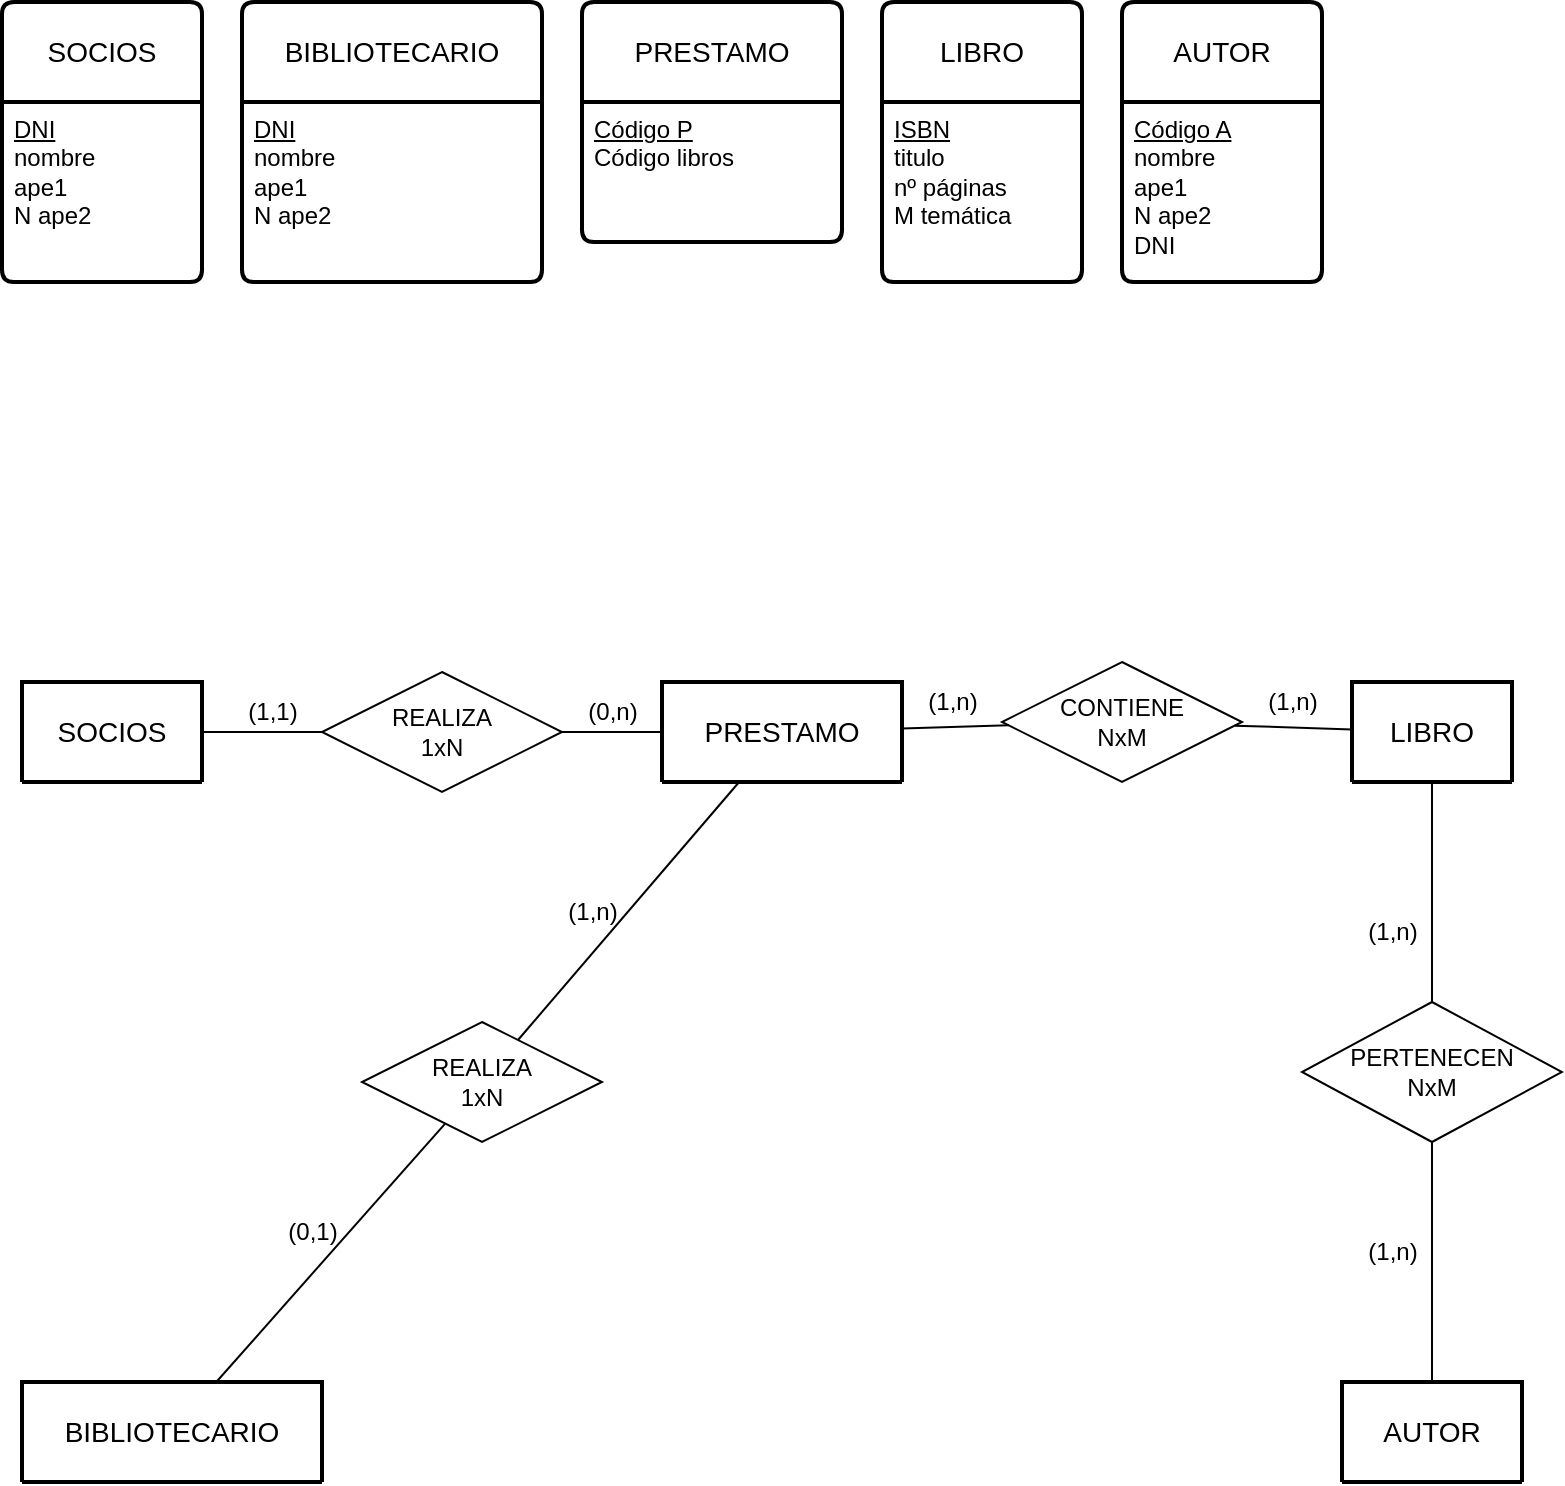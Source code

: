 <mxfile version="21.8.2" type="device">
  <diagram name="Página-1" id="B_3B0nTwPstif08axOng">
    <mxGraphModel dx="862" dy="786" grid="1" gridSize="10" guides="1" tooltips="1" connect="1" arrows="1" fold="1" page="1" pageScale="1" pageWidth="827" pageHeight="1169" math="0" shadow="0">
      <root>
        <mxCell id="0" />
        <mxCell id="1" parent="0" />
        <mxCell id="6m9l9gmzd3wI4YTbqj8u-1" value="SOCIOS" style="swimlane;childLayout=stackLayout;horizontal=1;startSize=50;horizontalStack=0;rounded=1;fontSize=14;fontStyle=0;strokeWidth=2;resizeParent=0;resizeLast=1;shadow=0;dashed=0;align=center;arcSize=4;whiteSpace=wrap;html=1;" vertex="1" parent="1">
          <mxGeometry x="10" y="20" width="100" height="140" as="geometry" />
        </mxCell>
        <mxCell id="6m9l9gmzd3wI4YTbqj8u-2" value="&lt;u&gt;DNI&lt;/u&gt;&lt;br&gt;nombre&lt;br&gt;ape1&lt;br&gt;N ape2&lt;br&gt;" style="align=left;strokeColor=none;fillColor=none;spacingLeft=4;fontSize=12;verticalAlign=top;resizable=0;rotatable=0;part=1;html=1;" vertex="1" parent="6m9l9gmzd3wI4YTbqj8u-1">
          <mxGeometry y="50" width="100" height="90" as="geometry" />
        </mxCell>
        <mxCell id="6m9l9gmzd3wI4YTbqj8u-3" value="BIBLIOTECARIO" style="swimlane;childLayout=stackLayout;horizontal=1;startSize=50;horizontalStack=0;rounded=1;fontSize=14;fontStyle=0;strokeWidth=2;resizeParent=0;resizeLast=1;shadow=0;dashed=0;align=center;arcSize=4;whiteSpace=wrap;html=1;" vertex="1" parent="1">
          <mxGeometry x="130" y="20" width="150" height="140" as="geometry" />
        </mxCell>
        <mxCell id="6m9l9gmzd3wI4YTbqj8u-4" value="&lt;u&gt;DNI&lt;/u&gt;&lt;br&gt;nombre&lt;br&gt;ape1&lt;br&gt;N ape2&lt;br&gt;" style="align=left;strokeColor=none;fillColor=none;spacingLeft=4;fontSize=12;verticalAlign=top;resizable=0;rotatable=0;part=1;html=1;" vertex="1" parent="6m9l9gmzd3wI4YTbqj8u-3">
          <mxGeometry y="50" width="150" height="90" as="geometry" />
        </mxCell>
        <mxCell id="6m9l9gmzd3wI4YTbqj8u-5" value="PRESTAMO" style="swimlane;childLayout=stackLayout;horizontal=1;startSize=50;horizontalStack=0;rounded=1;fontSize=14;fontStyle=0;strokeWidth=2;resizeParent=0;resizeLast=1;shadow=0;dashed=0;align=center;arcSize=4;whiteSpace=wrap;html=1;" vertex="1" parent="1">
          <mxGeometry x="300" y="20" width="130" height="120" as="geometry" />
        </mxCell>
        <mxCell id="6m9l9gmzd3wI4YTbqj8u-6" value="&lt;u&gt;Código P&lt;/u&gt;&lt;br&gt;Código libros" style="align=left;strokeColor=none;fillColor=none;spacingLeft=4;fontSize=12;verticalAlign=top;resizable=0;rotatable=0;part=1;html=1;" vertex="1" parent="6m9l9gmzd3wI4YTbqj8u-5">
          <mxGeometry y="50" width="130" height="70" as="geometry" />
        </mxCell>
        <mxCell id="6m9l9gmzd3wI4YTbqj8u-7" value="LIBRO" style="swimlane;childLayout=stackLayout;horizontal=1;startSize=50;horizontalStack=0;rounded=1;fontSize=14;fontStyle=0;strokeWidth=2;resizeParent=0;resizeLast=1;shadow=0;dashed=0;align=center;arcSize=4;whiteSpace=wrap;html=1;" vertex="1" parent="1">
          <mxGeometry x="450" y="20" width="100" height="140" as="geometry" />
        </mxCell>
        <mxCell id="6m9l9gmzd3wI4YTbqj8u-8" value="&lt;u&gt;ISBN&lt;/u&gt;&lt;br&gt;titulo&lt;br&gt;nº páginas&lt;br&gt;M temática" style="align=left;strokeColor=none;fillColor=none;spacingLeft=4;fontSize=12;verticalAlign=top;resizable=0;rotatable=0;part=1;html=1;" vertex="1" parent="6m9l9gmzd3wI4YTbqj8u-7">
          <mxGeometry y="50" width="100" height="90" as="geometry" />
        </mxCell>
        <mxCell id="6m9l9gmzd3wI4YTbqj8u-9" value="AUTOR" style="swimlane;childLayout=stackLayout;horizontal=1;startSize=50;horizontalStack=0;rounded=1;fontSize=14;fontStyle=0;strokeWidth=2;resizeParent=0;resizeLast=1;shadow=0;dashed=0;align=center;arcSize=4;whiteSpace=wrap;html=1;" vertex="1" parent="1">
          <mxGeometry x="570" y="20" width="100" height="140" as="geometry" />
        </mxCell>
        <mxCell id="6m9l9gmzd3wI4YTbqj8u-10" value="&lt;u&gt;Código A&lt;/u&gt;&lt;br&gt;nombre&lt;br&gt;ape1&lt;br&gt;N ape2&lt;br&gt;DNI&lt;br&gt;" style="align=left;strokeColor=none;fillColor=none;spacingLeft=4;fontSize=12;verticalAlign=top;resizable=0;rotatable=0;part=1;html=1;" vertex="1" parent="6m9l9gmzd3wI4YTbqj8u-9">
          <mxGeometry y="50" width="100" height="90" as="geometry" />
        </mxCell>
        <mxCell id="6m9l9gmzd3wI4YTbqj8u-11" value="SOCIOS" style="swimlane;childLayout=stackLayout;horizontal=1;startSize=50;horizontalStack=0;rounded=1;fontSize=14;fontStyle=0;strokeWidth=2;resizeParent=0;resizeLast=1;shadow=0;dashed=0;align=center;arcSize=4;whiteSpace=wrap;html=1;" vertex="1" collapsed="1" parent="1">
          <mxGeometry x="20" y="360" width="90" height="50" as="geometry">
            <mxRectangle x="10" y="330" width="160" height="140" as="alternateBounds" />
          </mxGeometry>
        </mxCell>
        <mxCell id="6m9l9gmzd3wI4YTbqj8u-12" value="&lt;u&gt;DNI&lt;/u&gt;&lt;br&gt;nombre&lt;br&gt;ape1&lt;br&gt;N ape2&lt;br&gt;préstamos" style="align=left;strokeColor=none;fillColor=none;spacingLeft=4;fontSize=12;verticalAlign=top;resizable=0;rotatable=0;part=1;html=1;" vertex="1" parent="6m9l9gmzd3wI4YTbqj8u-11">
          <mxGeometry y="50" width="160" height="90" as="geometry" />
        </mxCell>
        <mxCell id="6m9l9gmzd3wI4YTbqj8u-13" value="BIBLIOTECARIO" style="swimlane;childLayout=stackLayout;horizontal=1;startSize=50;horizontalStack=0;rounded=1;fontSize=14;fontStyle=0;strokeWidth=2;resizeParent=0;resizeLast=1;shadow=0;dashed=0;align=center;arcSize=4;whiteSpace=wrap;html=1;" vertex="1" collapsed="1" parent="1">
          <mxGeometry x="20" y="710" width="150" height="50" as="geometry">
            <mxRectangle x="180" y="260" width="160" height="140" as="alternateBounds" />
          </mxGeometry>
        </mxCell>
        <mxCell id="6m9l9gmzd3wI4YTbqj8u-14" value="&lt;u&gt;DNI&lt;/u&gt;&lt;br&gt;nombre&lt;br&gt;ape1&lt;br&gt;N ape2&lt;br&gt;prestamos" style="align=left;strokeColor=none;fillColor=none;spacingLeft=4;fontSize=12;verticalAlign=top;resizable=0;rotatable=0;part=1;html=1;" vertex="1" parent="6m9l9gmzd3wI4YTbqj8u-13">
          <mxGeometry y="50" width="160" height="90" as="geometry" />
        </mxCell>
        <mxCell id="6m9l9gmzd3wI4YTbqj8u-15" value="PRESTAMO" style="swimlane;childLayout=stackLayout;horizontal=1;startSize=50;horizontalStack=0;rounded=1;fontSize=14;fontStyle=0;strokeWidth=2;resizeParent=0;resizeLast=1;shadow=0;dashed=0;align=center;arcSize=4;whiteSpace=wrap;html=1;" vertex="1" collapsed="1" parent="1">
          <mxGeometry x="340" y="360" width="120" height="50" as="geometry">
            <mxRectangle x="370" y="295" width="160" height="120" as="alternateBounds" />
          </mxGeometry>
        </mxCell>
        <mxCell id="6m9l9gmzd3wI4YTbqj8u-16" value="&lt;u&gt;Código P&lt;/u&gt;&lt;br&gt;socio&lt;br&gt;bibliotecario&lt;br&gt;Código libros" style="align=left;strokeColor=none;fillColor=none;spacingLeft=4;fontSize=12;verticalAlign=top;resizable=0;rotatable=0;part=1;html=1;" vertex="1" parent="6m9l9gmzd3wI4YTbqj8u-15">
          <mxGeometry y="50" width="160" height="70" as="geometry" />
        </mxCell>
        <mxCell id="6m9l9gmzd3wI4YTbqj8u-17" value="LIBRO" style="swimlane;childLayout=stackLayout;horizontal=1;startSize=50;horizontalStack=0;rounded=1;fontSize=14;fontStyle=0;strokeWidth=2;resizeParent=0;resizeLast=1;shadow=0;dashed=0;align=center;arcSize=4;whiteSpace=wrap;html=1;" vertex="1" collapsed="1" parent="1">
          <mxGeometry x="685" y="360" width="80" height="50" as="geometry">
            <mxRectangle x="550" y="310" width="160" height="140" as="alternateBounds" />
          </mxGeometry>
        </mxCell>
        <mxCell id="6m9l9gmzd3wI4YTbqj8u-18" value="&lt;u&gt;ISBN&lt;/u&gt;&lt;br&gt;titulo&lt;br&gt;nº páginas&lt;br&gt;autor/autores&lt;br&gt;temática" style="align=left;strokeColor=none;fillColor=none;spacingLeft=4;fontSize=12;verticalAlign=top;resizable=0;rotatable=0;part=1;html=1;" vertex="1" parent="6m9l9gmzd3wI4YTbqj8u-17">
          <mxGeometry y="50" width="160" height="90" as="geometry" />
        </mxCell>
        <mxCell id="6m9l9gmzd3wI4YTbqj8u-19" value="AUTOR" style="swimlane;childLayout=stackLayout;horizontal=1;startSize=50;horizontalStack=0;rounded=1;fontSize=14;fontStyle=0;strokeWidth=2;resizeParent=0;resizeLast=1;shadow=0;dashed=0;align=center;arcSize=4;whiteSpace=wrap;html=1;" vertex="1" collapsed="1" parent="1">
          <mxGeometry x="680" y="710" width="90" height="50" as="geometry">
            <mxRectangle x="490" y="430" width="160" height="140" as="alternateBounds" />
          </mxGeometry>
        </mxCell>
        <mxCell id="6m9l9gmzd3wI4YTbqj8u-20" value="&lt;u&gt;Código A&lt;/u&gt;&lt;br&gt;nombre&lt;br&gt;ape1&lt;br&gt;N ape2&lt;br&gt;DNI" style="align=left;strokeColor=none;fillColor=none;spacingLeft=4;fontSize=12;verticalAlign=top;resizable=0;rotatable=0;part=1;html=1;" vertex="1" parent="6m9l9gmzd3wI4YTbqj8u-19">
          <mxGeometry y="50" width="160" height="90" as="geometry" />
        </mxCell>
        <mxCell id="6m9l9gmzd3wI4YTbqj8u-21" value="REALIZA&lt;br&gt;1xN" style="shape=rhombus;perimeter=rhombusPerimeter;whiteSpace=wrap;html=1;align=center;" vertex="1" parent="1">
          <mxGeometry x="170" y="355" width="120" height="60" as="geometry" />
        </mxCell>
        <mxCell id="6m9l9gmzd3wI4YTbqj8u-22" value="REALIZA&lt;br&gt;1xN" style="shape=rhombus;perimeter=rhombusPerimeter;whiteSpace=wrap;html=1;align=center;" vertex="1" parent="1">
          <mxGeometry x="190" y="530" width="120" height="60" as="geometry" />
        </mxCell>
        <mxCell id="6m9l9gmzd3wI4YTbqj8u-23" value="CONTIENE&lt;br&gt;NxM" style="shape=rhombus;perimeter=rhombusPerimeter;whiteSpace=wrap;html=1;align=center;" vertex="1" parent="1">
          <mxGeometry x="510" y="350" width="120" height="60" as="geometry" />
        </mxCell>
        <mxCell id="6m9l9gmzd3wI4YTbqj8u-24" value="PERTENECEN&lt;br&gt;NxM" style="shape=rhombus;perimeter=rhombusPerimeter;whiteSpace=wrap;html=1;align=center;" vertex="1" parent="1">
          <mxGeometry x="660" y="520" width="130" height="70" as="geometry" />
        </mxCell>
        <mxCell id="6m9l9gmzd3wI4YTbqj8u-25" value="" style="endArrow=none;html=1;rounded=0;" edge="1" parent="1" source="6m9l9gmzd3wI4YTbqj8u-11" target="6m9l9gmzd3wI4YTbqj8u-21">
          <mxGeometry relative="1" as="geometry">
            <mxPoint x="340" y="400" as="sourcePoint" />
            <mxPoint x="500" y="400" as="targetPoint" />
          </mxGeometry>
        </mxCell>
        <mxCell id="6m9l9gmzd3wI4YTbqj8u-26" value="" style="endArrow=none;html=1;rounded=0;" edge="1" parent="1" source="6m9l9gmzd3wI4YTbqj8u-15" target="6m9l9gmzd3wI4YTbqj8u-21">
          <mxGeometry relative="1" as="geometry">
            <mxPoint x="120" y="395" as="sourcePoint" />
            <mxPoint x="180" y="395" as="targetPoint" />
          </mxGeometry>
        </mxCell>
        <mxCell id="6m9l9gmzd3wI4YTbqj8u-27" value="" style="endArrow=none;html=1;rounded=0;" edge="1" parent="1" source="6m9l9gmzd3wI4YTbqj8u-13" target="6m9l9gmzd3wI4YTbqj8u-22">
          <mxGeometry relative="1" as="geometry">
            <mxPoint x="130" y="405" as="sourcePoint" />
            <mxPoint x="190" y="405" as="targetPoint" />
          </mxGeometry>
        </mxCell>
        <mxCell id="6m9l9gmzd3wI4YTbqj8u-28" value="" style="endArrow=none;html=1;rounded=0;" edge="1" parent="1" source="6m9l9gmzd3wI4YTbqj8u-22" target="6m9l9gmzd3wI4YTbqj8u-15">
          <mxGeometry relative="1" as="geometry">
            <mxPoint x="130" y="720" as="sourcePoint" />
            <mxPoint x="400" y="440" as="targetPoint" />
          </mxGeometry>
        </mxCell>
        <mxCell id="6m9l9gmzd3wI4YTbqj8u-29" value="" style="endArrow=none;html=1;rounded=0;" edge="1" parent="1" source="6m9l9gmzd3wI4YTbqj8u-23" target="6m9l9gmzd3wI4YTbqj8u-15">
          <mxGeometry relative="1" as="geometry">
            <mxPoint x="140" y="730" as="sourcePoint" />
            <mxPoint x="270" y="600" as="targetPoint" />
          </mxGeometry>
        </mxCell>
        <mxCell id="6m9l9gmzd3wI4YTbqj8u-30" value="" style="endArrow=none;html=1;rounded=0;" edge="1" parent="1" source="6m9l9gmzd3wI4YTbqj8u-23" target="6m9l9gmzd3wI4YTbqj8u-17">
          <mxGeometry relative="1" as="geometry">
            <mxPoint x="150" y="740" as="sourcePoint" />
            <mxPoint x="280" y="610" as="targetPoint" />
          </mxGeometry>
        </mxCell>
        <mxCell id="6m9l9gmzd3wI4YTbqj8u-31" value="" style="endArrow=none;html=1;rounded=0;" edge="1" parent="1" source="6m9l9gmzd3wI4YTbqj8u-24" target="6m9l9gmzd3wI4YTbqj8u-17">
          <mxGeometry relative="1" as="geometry">
            <mxPoint x="160" y="750" as="sourcePoint" />
            <mxPoint x="290" y="620" as="targetPoint" />
          </mxGeometry>
        </mxCell>
        <mxCell id="6m9l9gmzd3wI4YTbqj8u-32" value="" style="endArrow=none;html=1;rounded=0;" edge="1" parent="1" source="6m9l9gmzd3wI4YTbqj8u-19" target="6m9l9gmzd3wI4YTbqj8u-24">
          <mxGeometry relative="1" as="geometry">
            <mxPoint x="170" y="760" as="sourcePoint" />
            <mxPoint x="300" y="630" as="targetPoint" />
          </mxGeometry>
        </mxCell>
        <mxCell id="6m9l9gmzd3wI4YTbqj8u-33" value="(1,1)" style="text;html=1;align=center;verticalAlign=middle;resizable=0;points=[];autosize=1;strokeColor=none;fillColor=none;" vertex="1" parent="1">
          <mxGeometry x="120" y="360" width="50" height="30" as="geometry" />
        </mxCell>
        <mxCell id="6m9l9gmzd3wI4YTbqj8u-34" value="(0,n)" style="text;html=1;align=center;verticalAlign=middle;resizable=0;points=[];autosize=1;strokeColor=none;fillColor=none;" vertex="1" parent="1">
          <mxGeometry x="290" y="360" width="50" height="30" as="geometry" />
        </mxCell>
        <mxCell id="6m9l9gmzd3wI4YTbqj8u-35" value="(0,1)" style="text;html=1;align=center;verticalAlign=middle;resizable=0;points=[];autosize=1;strokeColor=none;fillColor=none;" vertex="1" parent="1">
          <mxGeometry x="140" y="620" width="50" height="30" as="geometry" />
        </mxCell>
        <mxCell id="6m9l9gmzd3wI4YTbqj8u-36" value="(1,n)" style="text;html=1;align=center;verticalAlign=middle;resizable=0;points=[];autosize=1;strokeColor=none;fillColor=none;" vertex="1" parent="1">
          <mxGeometry x="280" y="460" width="50" height="30" as="geometry" />
        </mxCell>
        <mxCell id="6m9l9gmzd3wI4YTbqj8u-38" value="(1,n)" style="text;html=1;align=center;verticalAlign=middle;resizable=0;points=[];autosize=1;strokeColor=none;fillColor=none;" vertex="1" parent="1">
          <mxGeometry x="460" y="355" width="50" height="30" as="geometry" />
        </mxCell>
        <mxCell id="6m9l9gmzd3wI4YTbqj8u-39" value="(1,n)" style="text;html=1;align=center;verticalAlign=middle;resizable=0;points=[];autosize=1;strokeColor=none;fillColor=none;" vertex="1" parent="1">
          <mxGeometry x="630" y="355" width="50" height="30" as="geometry" />
        </mxCell>
        <mxCell id="6m9l9gmzd3wI4YTbqj8u-40" value="(1,n)" style="text;html=1;align=center;verticalAlign=middle;resizable=0;points=[];autosize=1;strokeColor=none;fillColor=none;" vertex="1" parent="1">
          <mxGeometry x="680" y="470" width="50" height="30" as="geometry" />
        </mxCell>
        <mxCell id="6m9l9gmzd3wI4YTbqj8u-41" value="(1,n)" style="text;html=1;align=center;verticalAlign=middle;resizable=0;points=[];autosize=1;strokeColor=none;fillColor=none;" vertex="1" parent="1">
          <mxGeometry x="680" y="630" width="50" height="30" as="geometry" />
        </mxCell>
      </root>
    </mxGraphModel>
  </diagram>
</mxfile>
